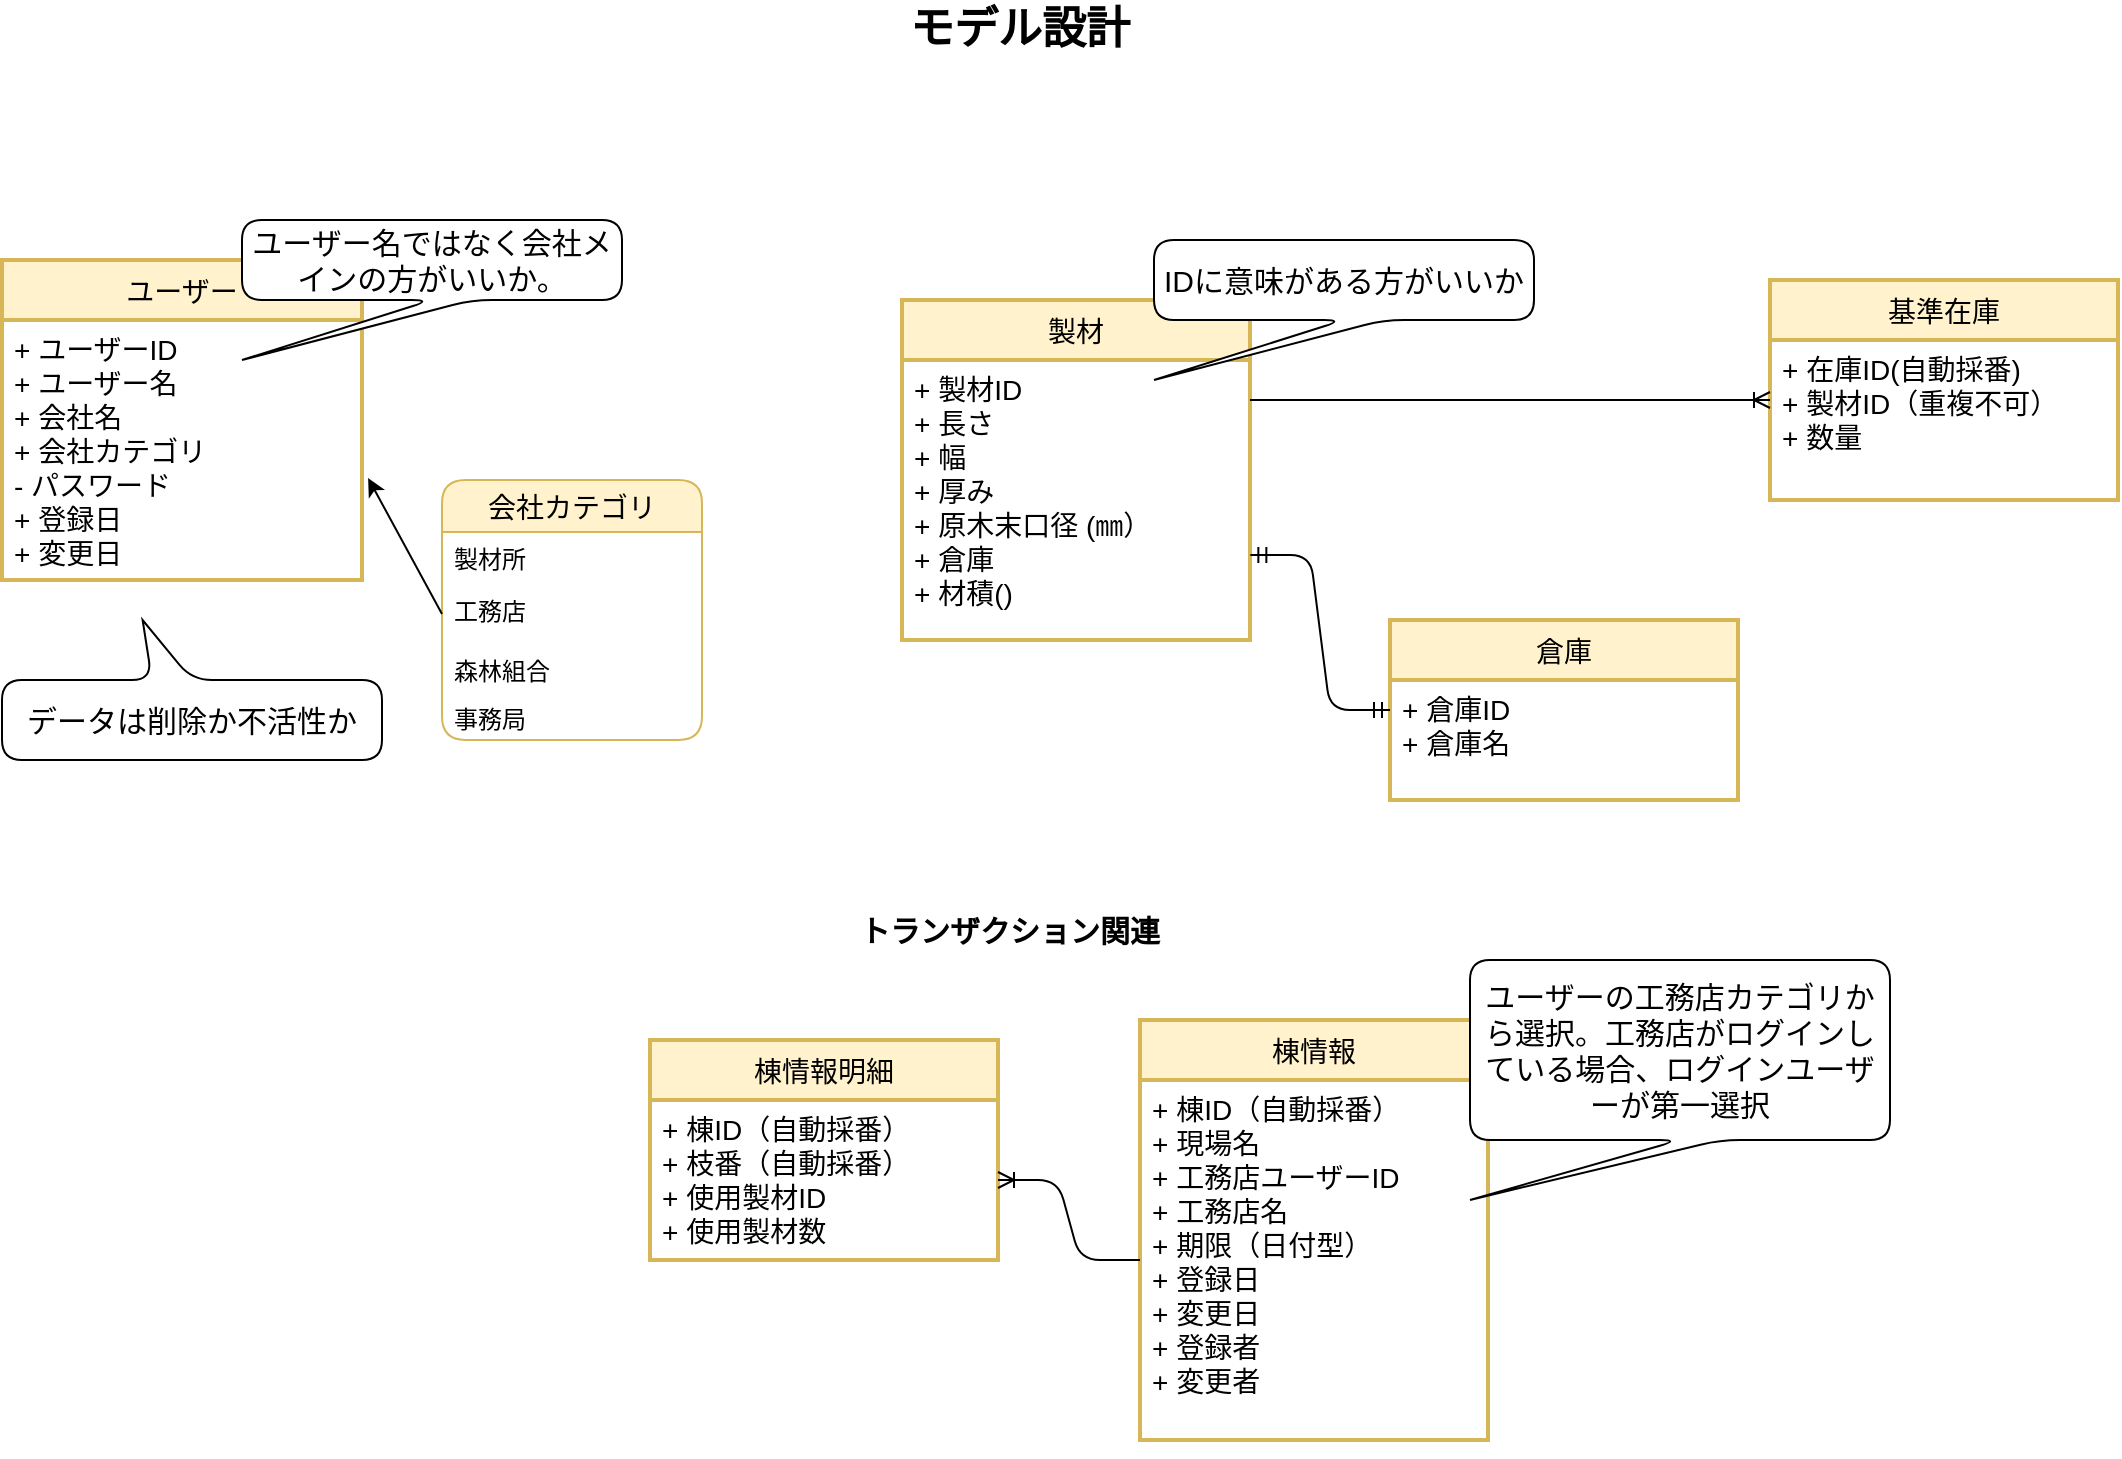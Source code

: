 <mxfile>
    <diagram id="Ypj5rLJIwxC1mN9q6Cak" name="ページ1">
        <mxGraphModel dx="1587" dy="991" grid="1" gridSize="10" guides="1" tooltips="1" connect="1" arrows="1" fold="1" page="1" pageScale="1" pageWidth="1169" pageHeight="827" math="0" shadow="0">
            <root>
                <mxCell id="0"/>
                <mxCell id="1" parent="0"/>
                <mxCell id="2" value="ユーザー" style="swimlane;childLayout=stackLayout;horizontal=1;startSize=30;horizontalStack=0;rounded=0;fontSize=14;fontStyle=0;strokeWidth=2;resizeParent=0;resizeLast=1;shadow=0;dashed=0;align=center;swimlaneLine=1;fillColor=#fff2cc;strokeColor=#d6b656;" parent="1" vertex="1">
                    <mxGeometry x="76" y="160" width="180" height="160" as="geometry">
                        <mxRectangle x="50" y="130" width="90" height="30" as="alternateBounds"/>
                    </mxGeometry>
                </mxCell>
                <mxCell id="3" value="+ ユーザーID&#10;+ ユーザー名&#10;+ 会社名&#10;+ 会社カテゴリ&#10;- パスワード&#10;+ 登録日&#10;+ 変更日&#10;" style="align=left;strokeColor=none;fillColor=none;spacingLeft=4;fontSize=14;verticalAlign=top;resizable=0;rotatable=0;part=1;" parent="2" vertex="1">
                    <mxGeometry y="30" width="180" height="130" as="geometry"/>
                </mxCell>
                <mxCell id="4" value="製材" style="swimlane;childLayout=stackLayout;horizontal=1;startSize=30;horizontalStack=0;rounded=0;fontSize=14;fontStyle=0;strokeWidth=2;resizeParent=0;resizeLast=1;shadow=0;dashed=0;align=center;fillColor=#fff2cc;strokeColor=#d6b656;" parent="1" vertex="1">
                    <mxGeometry x="526" y="180" width="174" height="170" as="geometry">
                        <mxRectangle x="50" y="130" width="90" height="30" as="alternateBounds"/>
                    </mxGeometry>
                </mxCell>
                <mxCell id="5" value="+ 製材ID&#10;+ 長さ&#10;+ 幅&#10;+ 厚み&#10;+ 原木末口径 (㎜）&#10;+ 倉庫&#10;+ 材積()" style="align=left;strokeColor=none;fillColor=none;spacingLeft=4;fontSize=14;verticalAlign=top;resizable=0;rotatable=0;part=1;" parent="4" vertex="1">
                    <mxGeometry y="30" width="174" height="140" as="geometry"/>
                </mxCell>
                <mxCell id="6" value="&lt;font size=&quot;1&quot;&gt;&lt;b style=&quot;font-size: 22px&quot;&gt;モデル設計&lt;/b&gt;&lt;/font&gt;" style="text;html=1;strokeColor=none;fillColor=none;align=center;verticalAlign=middle;whiteSpace=wrap;rounded=0;" parent="1" vertex="1">
                    <mxGeometry x="485" y="30" width="200" height="30" as="geometry"/>
                </mxCell>
                <mxCell id="8" value="会社カテゴリ" style="swimlane;fontStyle=0;childLayout=stackLayout;horizontal=1;startSize=26;horizontalStack=0;resizeParent=1;resizeParentMax=0;resizeLast=0;collapsible=1;marginBottom=0;align=center;fontSize=14;rounded=1;fillColor=#fff2cc;strokeColor=#d6b656;" parent="1" vertex="1">
                    <mxGeometry x="296" y="270" width="130" height="130" as="geometry"/>
                </mxCell>
                <mxCell id="9" value="製材所  &#10;" style="text;strokeColor=none;fillColor=none;spacingLeft=4;spacingRight=4;overflow=hidden;rotatable=0;points=[[0,0.5],[1,0.5]];portConstraint=eastwest;fontSize=12;" parent="8" vertex="1">
                    <mxGeometry y="26" width="130" height="26" as="geometry"/>
                </mxCell>
                <mxCell id="10" value="工務店  " style="text;strokeColor=none;fillColor=none;spacingLeft=4;spacingRight=4;overflow=hidden;rotatable=0;points=[[0,0.5],[1,0.5]];portConstraint=eastwest;fontSize=12;rounded=1;" parent="8" vertex="1">
                    <mxGeometry y="52" width="130" height="30" as="geometry"/>
                </mxCell>
                <mxCell id="11" value="森林組合" style="text;strokeColor=none;fillColor=none;spacingLeft=4;spacingRight=4;overflow=hidden;rotatable=0;points=[[0,0.5],[1,0.5]];portConstraint=eastwest;fontSize=12;" parent="8" vertex="1">
                    <mxGeometry y="82" width="130" height="24" as="geometry"/>
                </mxCell>
                <mxCell id="40" value="事務局" style="text;strokeColor=none;fillColor=none;spacingLeft=4;spacingRight=4;overflow=hidden;rotatable=0;points=[[0,0.5],[1,0.5]];portConstraint=eastwest;fontSize=12;" parent="8" vertex="1">
                    <mxGeometry y="106" width="130" height="24" as="geometry"/>
                </mxCell>
                <mxCell id="12" value="" style="edgeStyle=none;html=1;fontSize=14;exitX=0;exitY=0.5;exitDx=0;exitDy=0;entryX=1.017;entryY=0.608;entryDx=0;entryDy=0;entryPerimeter=0;" parent="1" source="10" target="3" edge="1">
                    <mxGeometry relative="1" as="geometry">
                        <Array as="points"/>
                    </mxGeometry>
                </mxCell>
                <mxCell id="41" value="ユーザー名ではなく会社メインの方がいいか。" style="shape=callout;whiteSpace=wrap;html=1;perimeter=calloutPerimeter;rounded=1;fontSize=15;position2=0;" parent="1" vertex="1">
                    <mxGeometry x="196" y="140" width="190" height="70" as="geometry"/>
                </mxCell>
                <mxCell id="42" value="棟情報" style="swimlane;childLayout=stackLayout;horizontal=1;startSize=30;horizontalStack=0;rounded=0;fontSize=14;fontStyle=0;strokeWidth=2;resizeParent=0;resizeLast=1;shadow=0;dashed=0;align=center;fillColor=#fff2cc;strokeColor=#d6b656;" parent="1" vertex="1">
                    <mxGeometry x="645" y="540" width="174" height="210" as="geometry">
                        <mxRectangle x="50" y="130" width="90" height="30" as="alternateBounds"/>
                    </mxGeometry>
                </mxCell>
                <mxCell id="50" style="edgeStyle=none;html=1;fontSize=15;" parent="42" source="43" target="42" edge="1">
                    <mxGeometry relative="1" as="geometry"/>
                </mxCell>
                <mxCell id="43" value="+ 棟ID（自動採番）&#10;+ 現場名&#10;+ 工務店ユーザーID&#10;+ 工務店名&#10;+ 期限（日付型）&#10;+ 登録日&#10;+ 変更日&#10;+ 登録者&#10;+ 変更者" style="align=left;strokeColor=none;fillColor=none;spacingLeft=4;fontSize=14;verticalAlign=top;resizable=0;rotatable=0;part=1;" parent="42" vertex="1">
                    <mxGeometry y="30" width="174" height="180" as="geometry"/>
                </mxCell>
                <mxCell id="45" value="IDに意味がある方がいいか" style="shape=callout;whiteSpace=wrap;html=1;perimeter=calloutPerimeter;rounded=1;fontSize=15;position2=0;" parent="1" vertex="1">
                    <mxGeometry x="652" y="150" width="190" height="70" as="geometry"/>
                </mxCell>
                <mxCell id="46" value="倉庫" style="swimlane;childLayout=stackLayout;horizontal=1;startSize=30;horizontalStack=0;rounded=0;fontSize=14;fontStyle=0;strokeWidth=2;resizeParent=0;resizeLast=1;shadow=0;dashed=0;align=center;fillColor=#fff2cc;strokeColor=#d6b656;" parent="1" vertex="1">
                    <mxGeometry x="770" y="340" width="174" height="90" as="geometry">
                        <mxRectangle x="50" y="130" width="90" height="30" as="alternateBounds"/>
                    </mxGeometry>
                </mxCell>
                <mxCell id="47" value="+ 倉庫ID&#10;+ 倉庫名&#10;" style="align=left;strokeColor=none;fillColor=none;spacingLeft=4;fontSize=14;verticalAlign=top;resizable=0;rotatable=0;part=1;" parent="46" vertex="1">
                    <mxGeometry y="30" width="174" height="60" as="geometry"/>
                </mxCell>
                <mxCell id="52" value="" style="edgeStyle=entityRelationEdgeStyle;fontSize=12;html=1;endArrow=ERmandOne;startArrow=ERmandOne;entryX=0;entryY=0.5;entryDx=0;entryDy=0;exitX=1.001;exitY=0.696;exitDx=0;exitDy=0;exitPerimeter=0;" parent="1" source="5" target="46" edge="1">
                    <mxGeometry width="100" height="100" relative="1" as="geometry">
                        <mxPoint x="656" y="390" as="sourcePoint"/>
                        <mxPoint x="756" y="290" as="targetPoint"/>
                    </mxGeometry>
                </mxCell>
                <mxCell id="53" value="&lt;font style=&quot;font-size: 15px&quot;&gt;&lt;b&gt;トランザクション関連&lt;/b&gt;&lt;/font&gt;" style="text;html=1;strokeColor=none;fillColor=none;align=center;verticalAlign=middle;whiteSpace=wrap;rounded=0;" parent="1" vertex="1">
                    <mxGeometry x="480" y="480" width="200" height="30" as="geometry"/>
                </mxCell>
                <mxCell id="55" value="ユーザーの工務店カテゴリから選択。工務店がログインしている場合、ログインユーザーが第一選択" style="shape=callout;whiteSpace=wrap;html=1;perimeter=calloutPerimeter;rounded=1;fontSize=15;position2=0;" parent="1" vertex="1">
                    <mxGeometry x="810" y="510" width="210" height="120" as="geometry"/>
                </mxCell>
                <mxCell id="57" value="基準在庫" style="swimlane;childLayout=stackLayout;horizontal=1;startSize=30;horizontalStack=0;rounded=0;fontSize=14;fontStyle=0;strokeWidth=2;resizeParent=0;resizeLast=1;shadow=0;dashed=0;align=center;fillColor=#fff2cc;strokeColor=#d6b656;" parent="1" vertex="1">
                    <mxGeometry x="960" y="170" width="174" height="110" as="geometry">
                        <mxRectangle x="50" y="130" width="90" height="30" as="alternateBounds"/>
                    </mxGeometry>
                </mxCell>
                <mxCell id="58" value="+ 在庫ID(自動採番)&#10;+ 製材ID（重複不可）&#10;+ 数量" style="align=left;strokeColor=none;fillColor=none;spacingLeft=4;fontSize=14;verticalAlign=top;resizable=0;rotatable=0;part=1;" parent="57" vertex="1">
                    <mxGeometry y="30" width="174" height="80" as="geometry"/>
                </mxCell>
                <mxCell id="60" value="" style="edgeStyle=entityRelationEdgeStyle;fontSize=12;html=1;endArrow=ERoneToMany;" parent="1" edge="1">
                    <mxGeometry width="100" height="100" relative="1" as="geometry">
                        <mxPoint x="700" y="230" as="sourcePoint"/>
                        <mxPoint x="960" y="230" as="targetPoint"/>
                    </mxGeometry>
                </mxCell>
                <mxCell id="61" value="棟情報明細" style="swimlane;childLayout=stackLayout;horizontal=1;startSize=30;horizontalStack=0;rounded=0;fontSize=14;fontStyle=0;strokeWidth=2;resizeParent=0;resizeLast=1;shadow=0;dashed=0;align=center;fillColor=#fff2cc;strokeColor=#d6b656;" vertex="1" parent="1">
                    <mxGeometry x="400" y="550" width="174" height="110" as="geometry">
                        <mxRectangle x="50" y="130" width="90" height="30" as="alternateBounds"/>
                    </mxGeometry>
                </mxCell>
                <mxCell id="62" style="edgeStyle=none;html=1;fontSize=15;" edge="1" parent="61" source="63" target="61">
                    <mxGeometry relative="1" as="geometry"/>
                </mxCell>
                <mxCell id="63" value="+ 棟ID（自動採番）&#10;+ 枝番（自動採番）&#10;+ 使用製材ID&#10;+ 使用製材数&#10;" style="align=left;strokeColor=none;fillColor=none;spacingLeft=4;fontSize=14;verticalAlign=top;resizable=0;rotatable=0;part=1;" vertex="1" parent="61">
                    <mxGeometry y="30" width="174" height="80" as="geometry"/>
                </mxCell>
                <mxCell id="64" value="" style="edgeStyle=entityRelationEdgeStyle;fontSize=12;html=1;endArrow=ERoneToMany;" edge="1" parent="1" source="43" target="63">
                    <mxGeometry width="100" height="100" relative="1" as="geometry">
                        <mxPoint x="550" y="780" as="sourcePoint"/>
                        <mxPoint x="650" y="680" as="targetPoint"/>
                    </mxGeometry>
                </mxCell>
                <mxCell id="65" value="データは削除か不活性か" style="shape=callout;whiteSpace=wrap;html=1;perimeter=calloutPerimeter;rounded=1;fontSize=15;position2=0.63;direction=west;" vertex="1" parent="1">
                    <mxGeometry x="76" y="340" width="190" height="70" as="geometry"/>
                </mxCell>
            </root>
        </mxGraphModel>
    </diagram>
</mxfile>